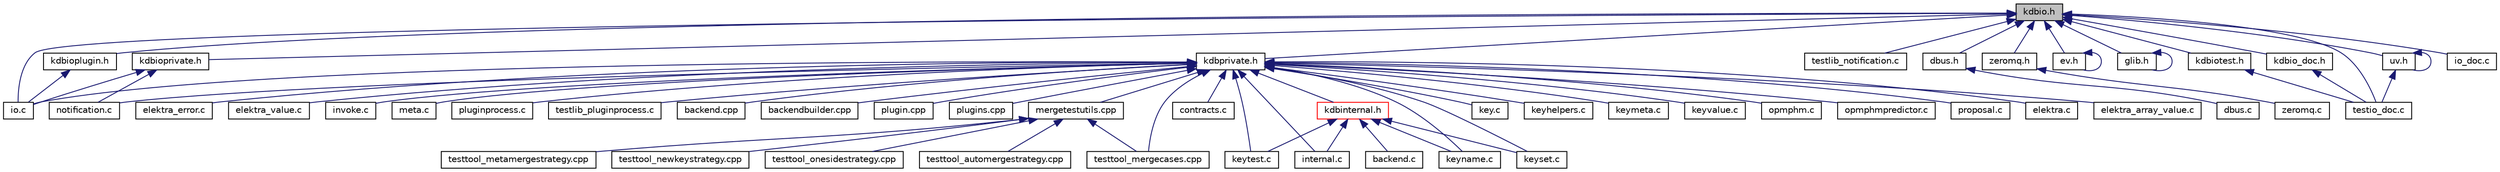 digraph "kdbio.h"
{
 // LATEX_PDF_SIZE
  edge [fontname="Helvetica",fontsize="10",labelfontname="Helvetica",labelfontsize="10"];
  node [fontname="Helvetica",fontsize="10",shape=record];
  Node1 [label="kdbio.h",height=0.2,width=0.4,color="black", fillcolor="grey75", style="filled", fontcolor="black",tooltip="Elektra-I/O structures for I/O bindings, plugins and applications."];
  Node1 -> Node2 [dir="back",color="midnightblue",fontsize="10",style="solid",fontname="Helvetica"];
  Node2 [label="io.c",height=0.2,width=0.4,color="black", fillcolor="white", style="filled",URL="$io_8c.html",tooltip="Implementation of I/O functions as defined in kdbio.h."];
  Node1 -> Node3 [dir="back",color="midnightblue",fontsize="10",style="solid",fontname="Helvetica"];
  Node3 [label="testlib_notification.c",height=0.2,width=0.4,color="black", fillcolor="white", style="filled",URL="$testlib__notification_8c.html",tooltip="Tests for notification library."];
  Node1 -> Node4 [dir="back",color="midnightblue",fontsize="10",style="solid",fontname="Helvetica"];
  Node4 [label="dbus.h",height=0.2,width=0.4,color="black", fillcolor="white", style="filled",URL="$dbus_8h.html",tooltip="I/O Adapter for D-Bus."];
  Node4 -> Node5 [dir="back",color="midnightblue",fontsize="10",style="solid",fontname="Helvetica"];
  Node5 [label="dbus.c",height=0.2,width=0.4,color="black", fillcolor="white", style="filled",URL="$dbus_8c.html",tooltip="I/O Adapter for D-Bus."];
  Node1 -> Node6 [dir="back",color="midnightblue",fontsize="10",style="solid",fontname="Helvetica"];
  Node6 [label="zeromq.h",height=0.2,width=0.4,color="black", fillcolor="white", style="filled",URL="$zeromq_8h.html",tooltip="I/O Adapter for D-Bus."];
  Node6 -> Node7 [dir="back",color="midnightblue",fontsize="10",style="solid",fontname="Helvetica"];
  Node7 [label="zeromq.c",height=0.2,width=0.4,color="black", fillcolor="white", style="filled",URL="$zeromq_8c.html",tooltip="I/O Adapter for D-Bus."];
  Node1 -> Node8 [dir="back",color="midnightblue",fontsize="10",style="solid",fontname="Helvetica"];
  Node8 [label="ev.h",height=0.2,width=0.4,color="black", fillcolor="white", style="filled",URL="$ev_8h.html",tooltip="Declarations for the ev I/O binding."];
  Node8 -> Node8 [dir="back",color="midnightblue",fontsize="10",style="solid",fontname="Helvetica"];
  Node1 -> Node9 [dir="back",color="midnightblue",fontsize="10",style="solid",fontname="Helvetica"];
  Node9 [label="glib.h",height=0.2,width=0.4,color="black", fillcolor="white", style="filled",URL="$glib_8h.html",tooltip="Declarations for the glib I/O binding."];
  Node9 -> Node9 [dir="back",color="midnightblue",fontsize="10",style="solid",fontname="Helvetica"];
  Node1 -> Node10 [dir="back",color="midnightblue",fontsize="10",style="solid",fontname="Helvetica"];
  Node10 [label="uv.h",height=0.2,width=0.4,color="black", fillcolor="white", style="filled",URL="$uv_8h.html",tooltip="Declarations for the uv I/O binding."];
  Node10 -> Node10 [dir="back",color="midnightblue",fontsize="10",style="solid",fontname="Helvetica"];
  Node10 -> Node11 [dir="back",color="midnightblue",fontsize="10",style="solid",fontname="Helvetica"];
  Node11 [label="testio_doc.c",height=0.2,width=0.4,color="black", fillcolor="white", style="filled",URL="$testio__doc_8c.html",tooltip="Tests for I/O doc binding."];
  Node1 -> Node12 [dir="back",color="midnightblue",fontsize="10",style="solid",fontname="Helvetica"];
  Node12 [label="kdbioplugin.h",height=0.2,width=0.4,color="black", fillcolor="white", style="filled",URL="$kdbioplugin_8h.html",tooltip="Elektra-I/O functions and declarations for the I/O binding test suite."];
  Node12 -> Node2 [dir="back",color="midnightblue",fontsize="10",style="solid",fontname="Helvetica"];
  Node1 -> Node13 [dir="back",color="midnightblue",fontsize="10",style="solid",fontname="Helvetica"];
  Node13 [label="kdbioprivate.h",height=0.2,width=0.4,color="black", fillcolor="white", style="filled",URL="$kdbioprivate_8h.html",tooltip="Private Elektra-IO structures for I/O bindings, plugins and applications."];
  Node13 -> Node2 [dir="back",color="midnightblue",fontsize="10",style="solid",fontname="Helvetica"];
  Node13 -> Node14 [dir="back",color="midnightblue",fontsize="10",style="solid",fontname="Helvetica"];
  Node14 [label="notification.c",height=0.2,width=0.4,color="black", fillcolor="white", style="filled",URL="$notification_8c.html",tooltip="Implementation of notification functions as defined in kdbnotification.h."];
  Node1 -> Node15 [dir="back",color="midnightblue",fontsize="10",style="solid",fontname="Helvetica"];
  Node15 [label="kdbiotest.h",height=0.2,width=0.4,color="black", fillcolor="white", style="filled",URL="$kdbiotest_8h.html",tooltip="Elektra-I/O functions and declarations for the I/O binding test suite."];
  Node15 -> Node11 [dir="back",color="midnightblue",fontsize="10",style="solid",fontname="Helvetica"];
  Node1 -> Node16 [dir="back",color="midnightblue",fontsize="10",style="solid",fontname="Helvetica"];
  Node16 [label="kdbprivate.h",height=0.2,width=0.4,color="black", fillcolor="white", style="filled",URL="$kdbprivate_8h.html",tooltip="Private declarations."];
  Node16 -> Node17 [dir="back",color="midnightblue",fontsize="10",style="solid",fontname="Helvetica"];
  Node17 [label="contracts.c",height=0.2,width=0.4,color="black", fillcolor="white", style="filled",URL="$contracts_8c.html",tooltip="Contract constructors for kdbOpen()"];
  Node16 -> Node18 [dir="back",color="midnightblue",fontsize="10",style="solid",fontname="Helvetica"];
  Node18 [label="internal.c",height=0.2,width=0.4,color="black", fillcolor="white", style="filled",URL="$internal_8c.html",tooltip="Internal methods for Elektra."];
  Node16 -> Node19 [dir="back",color="midnightblue",fontsize="10",style="solid",fontname="Helvetica"];
  Node19 [label="key.c",height=0.2,width=0.4,color="black", fillcolor="white", style="filled",URL="$key_8c.html",tooltip="Methods for Key manipulation."];
  Node16 -> Node20 [dir="back",color="midnightblue",fontsize="10",style="solid",fontname="Helvetica"];
  Node20 [label="keyhelpers.c",height=0.2,width=0.4,color="black", fillcolor="white", style="filled",URL="$keyhelpers_8c.html",tooltip="Helpers for key manipulation."];
  Node16 -> Node21 [dir="back",color="midnightblue",fontsize="10",style="solid",fontname="Helvetica"];
  Node21 [label="keymeta.c",height=0.2,width=0.4,color="black", fillcolor="white", style="filled",URL="$keymeta_8c.html",tooltip="Methods to do various operations on Key metadata."];
  Node16 -> Node22 [dir="back",color="midnightblue",fontsize="10",style="solid",fontname="Helvetica"];
  Node22 [label="keyname.c",height=0.2,width=0.4,color="black", fillcolor="white", style="filled",URL="$elektra_2keyname_8c.html",tooltip="Methods for Key name manipulation."];
  Node16 -> Node23 [dir="back",color="midnightblue",fontsize="10",style="solid",fontname="Helvetica"];
  Node23 [label="keyset.c",height=0.2,width=0.4,color="black", fillcolor="white", style="filled",URL="$keyset_8c.html",tooltip="Methods for key sets."];
  Node16 -> Node24 [dir="back",color="midnightblue",fontsize="10",style="solid",fontname="Helvetica"];
  Node24 [label="keytest.c",height=0.2,width=0.4,color="black", fillcolor="white", style="filled",URL="$keytest_8c.html",tooltip="Methods for making tests."];
  Node16 -> Node25 [dir="back",color="midnightblue",fontsize="10",style="solid",fontname="Helvetica"];
  Node25 [label="keyvalue.c",height=0.2,width=0.4,color="black", fillcolor="white", style="filled",URL="$keyvalue_8c.html",tooltip="Methods for Key value manipulation."];
  Node16 -> Node26 [dir="back",color="midnightblue",fontsize="10",style="solid",fontname="Helvetica"];
  Node26 [label="opmphm.c",height=0.2,width=0.4,color="black", fillcolor="white", style="filled",URL="$opmphm_8c.html",tooltip="The Order Preserving Minimal Perfect Hash Map."];
  Node16 -> Node27 [dir="back",color="midnightblue",fontsize="10",style="solid",fontname="Helvetica"];
  Node27 [label="opmphmpredictor.c",height=0.2,width=0.4,color="black", fillcolor="white", style="filled",URL="$opmphmpredictor_8c.html",tooltip="The Order Preserving Minimal Perfect Hash Map Predictor."];
  Node16 -> Node28 [dir="back",color="midnightblue",fontsize="10",style="solid",fontname="Helvetica"];
  Node28 [label="proposal.c",height=0.2,width=0.4,color="black", fillcolor="white", style="filled",URL="$proposal_8c.html",tooltip="Implementation of proposed API enhancements."];
  Node16 -> Node29 [dir="back",color="midnightblue",fontsize="10",style="solid",fontname="Helvetica"];
  Node29 [label="elektra.c",height=0.2,width=0.4,color="black", fillcolor="white", style="filled",URL="$elektra_8c.html",tooltip="Elektra High Level API."];
  Node16 -> Node30 [dir="back",color="midnightblue",fontsize="10",style="solid",fontname="Helvetica"];
  Node30 [label="elektra_array_value.c",height=0.2,width=0.4,color="black", fillcolor="white", style="filled",URL="$elektra__array__value_8c.html",tooltip="Elektra High Level API."];
  Node16 -> Node31 [dir="back",color="midnightblue",fontsize="10",style="solid",fontname="Helvetica"];
  Node31 [label="elektra_error.c",height=0.2,width=0.4,color="black", fillcolor="white", style="filled",URL="$elektra__error_8c.html",tooltip="Elektra error codes."];
  Node16 -> Node32 [dir="back",color="midnightblue",fontsize="10",style="solid",fontname="Helvetica"];
  Node32 [label="elektra_value.c",height=0.2,width=0.4,color="black", fillcolor="white", style="filled",URL="$elektra__value_8c.html",tooltip="Elektra High Level API."];
  Node16 -> Node33 [dir="back",color="midnightblue",fontsize="10",style="solid",fontname="Helvetica"];
  Node33 [label="invoke.c",height=0.2,width=0.4,color="black", fillcolor="white", style="filled",URL="$invoke_8c.html",tooltip="Library for invoking exported plugin functions."];
  Node16 -> Node2 [dir="back",color="midnightblue",fontsize="10",style="solid",fontname="Helvetica"];
  Node16 -> Node34 [dir="back",color="midnightblue",fontsize="10",style="solid",fontname="Helvetica"];
  Node34 [label="meta.c",height=0.2,width=0.4,color="black", fillcolor="white", style="filled",URL="$meta_8c.html",tooltip="Methods for metadata manipulation."];
  Node16 -> Node14 [dir="back",color="midnightblue",fontsize="10",style="solid",fontname="Helvetica"];
  Node16 -> Node35 [dir="back",color="midnightblue",fontsize="10",style="solid",fontname="Helvetica"];
  Node35 [label="pluginprocess.c",height=0.2,width=0.4,color="black", fillcolor="white", style="filled",URL="$pluginprocess_8c.html",tooltip="Source for the pluginprocess library."];
  Node16 -> Node36 [dir="back",color="midnightblue",fontsize="10",style="solid",fontname="Helvetica"];
  Node36 [label="testlib_pluginprocess.c",height=0.2,width=0.4,color="black", fillcolor="white", style="filled",URL="$testlib__pluginprocess_8c.html",tooltip="Tests for pluginprocess library."];
  Node16 -> Node37 [dir="back",color="midnightblue",fontsize="10",style="solid",fontname="Helvetica"];
  Node37 [label="backend.cpp",height=0.2,width=0.4,color="black", fillcolor="white", style="filled",URL="$src_2backend_8cpp.html",tooltip="Implementation of backend."];
  Node16 -> Node38 [dir="back",color="midnightblue",fontsize="10",style="solid",fontname="Helvetica"];
  Node38 [label="backendbuilder.cpp",height=0.2,width=0.4,color="black", fillcolor="white", style="filled",URL="$backendbuilder_8cpp.html",tooltip="Implementation of backend builder."];
  Node16 -> Node39 [dir="back",color="midnightblue",fontsize="10",style="solid",fontname="Helvetica"];
  Node39 [label="plugin.cpp",height=0.2,width=0.4,color="black", fillcolor="white", style="filled",URL="$plugin_8cpp.html",tooltip="Implementation of plugin."];
  Node16 -> Node40 [dir="back",color="midnightblue",fontsize="10",style="solid",fontname="Helvetica"];
  Node40 [label="plugins.cpp",height=0.2,width=0.4,color="black", fillcolor="white", style="filled",URL="$plugins_8cpp.html",tooltip="Implementation of set/get/error plugins."];
  Node16 -> Node41 [dir="back",color="midnightblue",fontsize="10",style="solid",fontname="Helvetica"];
  Node41 [label="mergetestutils.cpp",height=0.2,width=0.4,color="black", fillcolor="white", style="filled",URL="$mergetestutils_8cpp.html",tooltip="Implements a helper class for merge related tests."];
  Node41 -> Node42 [dir="back",color="midnightblue",fontsize="10",style="solid",fontname="Helvetica"];
  Node42 [label="testtool_automergestrategy.cpp",height=0.2,width=0.4,color="black", fillcolor="white", style="filled",URL="$testtool__automergestrategy_8cpp.html",tooltip="Tests for the AutoMergeStrategy."];
  Node41 -> Node43 [dir="back",color="midnightblue",fontsize="10",style="solid",fontname="Helvetica"];
  Node43 [label="testtool_mergecases.cpp",height=0.2,width=0.4,color="black", fillcolor="white", style="filled",URL="$testtool__mergecases_8cpp.html",tooltip="Tests for the ThreeWayMerge."];
  Node41 -> Node44 [dir="back",color="midnightblue",fontsize="10",style="solid",fontname="Helvetica"];
  Node44 [label="testtool_metamergestrategy.cpp",height=0.2,width=0.4,color="black", fillcolor="white", style="filled",URL="$testtool__metamergestrategy_8cpp.html",tooltip="Tests for the MetaMergeStrategy."];
  Node41 -> Node45 [dir="back",color="midnightblue",fontsize="10",style="solid",fontname="Helvetica"];
  Node45 [label="testtool_newkeystrategy.cpp",height=0.2,width=0.4,color="black", fillcolor="white", style="filled",URL="$testtool__newkeystrategy_8cpp.html",tooltip="Tests for the NewKeyStrategy."];
  Node41 -> Node46 [dir="back",color="midnightblue",fontsize="10",style="solid",fontname="Helvetica"];
  Node46 [label="testtool_onesidestrategy.cpp",height=0.2,width=0.4,color="black", fillcolor="white", style="filled",URL="$testtool__onesidestrategy_8cpp.html",tooltip="Tests for the OneSideStrategy."];
  Node16 -> Node43 [dir="back",color="midnightblue",fontsize="10",style="solid",fontname="Helvetica"];
  Node16 -> Node47 [dir="back",color="midnightblue",fontsize="10",style="solid",fontname="Helvetica"];
  Node47 [label="kdbinternal.h",height=0.2,width=0.4,color="red", fillcolor="white", style="filled",URL="$kdbinternal_8h.html",tooltip="Includes most internal header files."];
  Node47 -> Node48 [dir="back",color="midnightblue",fontsize="10",style="solid",fontname="Helvetica"];
  Node48 [label="backend.c",height=0.2,width=0.4,color="black", fillcolor="white", style="filled",URL="$backend_8c.html",tooltip="Everything related to a backend."];
  Node47 -> Node18 [dir="back",color="midnightblue",fontsize="10",style="solid",fontname="Helvetica"];
  Node47 -> Node22 [dir="back",color="midnightblue",fontsize="10",style="solid",fontname="Helvetica"];
  Node47 -> Node23 [dir="back",color="midnightblue",fontsize="10",style="solid",fontname="Helvetica"];
  Node47 -> Node24 [dir="back",color="midnightblue",fontsize="10",style="solid",fontname="Helvetica"];
  Node1 -> Node56 [dir="back",color="midnightblue",fontsize="10",style="solid",fontname="Helvetica"];
  Node56 [label="io_doc.c",height=0.2,width=0.4,color="black", fillcolor="white", style="filled",URL="$io__doc_8c.html",tooltip="I/O example binding."];
  Node1 -> Node57 [dir="back",color="midnightblue",fontsize="10",style="solid",fontname="Helvetica"];
  Node57 [label="kdbio_doc.h",height=0.2,width=0.4,color="black", fillcolor="white", style="filled",URL="$kdbio__doc_8h.html",tooltip="Declarations for the doc I/O binding."];
  Node57 -> Node11 [dir="back",color="midnightblue",fontsize="10",style="solid",fontname="Helvetica"];
  Node1 -> Node11 [dir="back",color="midnightblue",fontsize="10",style="solid",fontname="Helvetica"];
}

